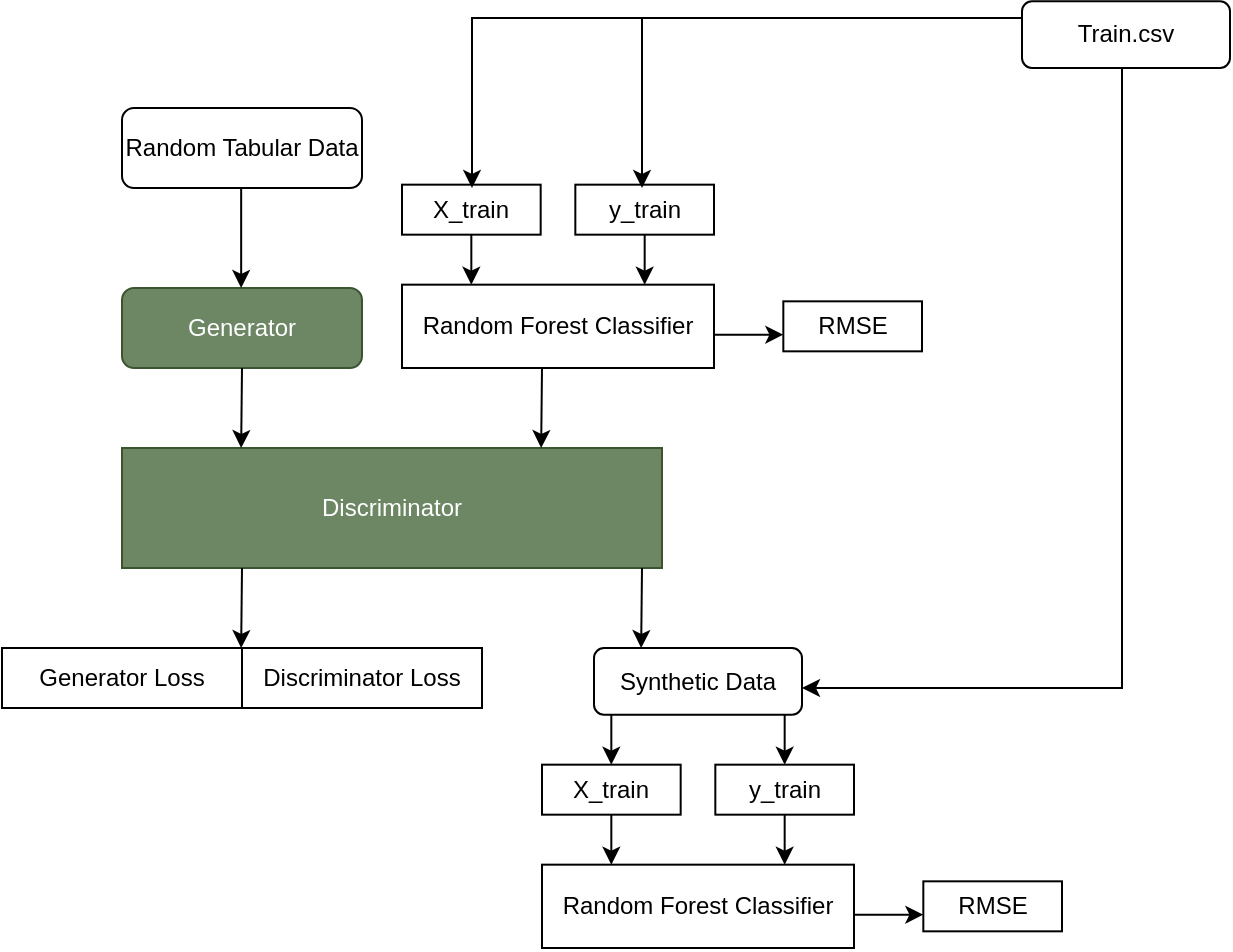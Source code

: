 <mxfile version="20.2.3" type="github">
  <diagram id="C5RBs43oDa-KdzZeNtuy" name="Page-1">
    <mxGraphModel dx="785" dy="463" grid="1" gridSize="10" guides="1" tooltips="1" connect="1" arrows="1" fold="1" page="1" pageScale="1" pageWidth="827" pageHeight="1169" math="0" shadow="0">
      <root>
        <mxCell id="WIyWlLk6GJQsqaUBKTNV-0" />
        <mxCell id="WIyWlLk6GJQsqaUBKTNV-1" parent="WIyWlLk6GJQsqaUBKTNV-0" />
        <mxCell id="GfQH2LzpMEKR52SkH0QB-68" value="" style="group;" vertex="1" connectable="0" parent="WIyWlLk6GJQsqaUBKTNV-1">
          <mxGeometry x="90" y="86.67" width="614" height="473.33" as="geometry" />
        </mxCell>
        <mxCell id="WIyWlLk6GJQsqaUBKTNV-3" value="Random Tabular Data" style="rounded=1;whiteSpace=wrap;html=1;fontSize=12;glass=0;strokeWidth=1;shadow=0;" parent="GfQH2LzpMEKR52SkH0QB-68" vertex="1">
          <mxGeometry x="60" y="53.33" width="120" height="40" as="geometry" />
        </mxCell>
        <mxCell id="GfQH2LzpMEKR52SkH0QB-6" value="Discriminator" style="rounded=0;whiteSpace=wrap;html=1;fillColor=#6d8764;fontColor=#ffffff;strokeColor=#3A5431;" vertex="1" parent="GfQH2LzpMEKR52SkH0QB-68">
          <mxGeometry x="60" y="223.33" width="270" height="60" as="geometry" />
        </mxCell>
        <mxCell id="GfQH2LzpMEKR52SkH0QB-7" value="Generator" style="rounded=1;whiteSpace=wrap;html=1;fillColor=#6d8764;fontColor=#ffffff;strokeColor=#3A5431;" vertex="1" parent="GfQH2LzpMEKR52SkH0QB-68">
          <mxGeometry x="60" y="143.33" width="120" height="40" as="geometry" />
        </mxCell>
        <mxCell id="GfQH2LzpMEKR52SkH0QB-18" value="Generator&amp;nbsp;Loss" style="rounded=0;whiteSpace=wrap;html=1;" vertex="1" parent="GfQH2LzpMEKR52SkH0QB-68">
          <mxGeometry y="323.33" width="120" height="30" as="geometry" />
        </mxCell>
        <mxCell id="GfQH2LzpMEKR52SkH0QB-19" value="Discriminator Loss" style="rounded=0;whiteSpace=wrap;html=1;" vertex="1" parent="GfQH2LzpMEKR52SkH0QB-68">
          <mxGeometry x="120" y="323.33" width="120" height="30" as="geometry" />
        </mxCell>
        <mxCell id="GfQH2LzpMEKR52SkH0QB-22" value="" style="endArrow=classic;html=1;rounded=0;" edge="1" parent="GfQH2LzpMEKR52SkH0QB-68">
          <mxGeometry width="50" height="50" relative="1" as="geometry">
            <mxPoint x="119.58" y="93.33" as="sourcePoint" />
            <mxPoint x="119.58" y="143.33" as="targetPoint" />
          </mxGeometry>
        </mxCell>
        <mxCell id="GfQH2LzpMEKR52SkH0QB-23" value="" style="endArrow=classic;html=1;rounded=0;exitX=0.5;exitY=1;exitDx=0;exitDy=0;" edge="1" parent="GfQH2LzpMEKR52SkH0QB-68" source="GfQH2LzpMEKR52SkH0QB-7">
          <mxGeometry width="50" height="50" relative="1" as="geometry">
            <mxPoint x="120" y="193.33" as="sourcePoint" />
            <mxPoint x="119.58" y="223.33" as="targetPoint" />
          </mxGeometry>
        </mxCell>
        <mxCell id="GfQH2LzpMEKR52SkH0QB-25" value="" style="endArrow=classic;html=1;rounded=0;exitX=0.5;exitY=1;exitDx=0;exitDy=0;" edge="1" parent="GfQH2LzpMEKR52SkH0QB-68">
          <mxGeometry width="50" height="50" relative="1" as="geometry">
            <mxPoint x="270" y="183.33" as="sourcePoint" />
            <mxPoint x="269.58" y="223.33" as="targetPoint" />
          </mxGeometry>
        </mxCell>
        <mxCell id="GfQH2LzpMEKR52SkH0QB-26" value="" style="endArrow=classic;html=1;rounded=0;exitX=0.5;exitY=1;exitDx=0;exitDy=0;" edge="1" parent="GfQH2LzpMEKR52SkH0QB-68">
          <mxGeometry width="50" height="50" relative="1" as="geometry">
            <mxPoint x="320" y="283.33" as="sourcePoint" />
            <mxPoint x="319.58" y="323.33" as="targetPoint" />
          </mxGeometry>
        </mxCell>
        <mxCell id="GfQH2LzpMEKR52SkH0QB-27" value="" style="endArrow=classic;html=1;rounded=0;exitX=0.5;exitY=1;exitDx=0;exitDy=0;" edge="1" parent="GfQH2LzpMEKR52SkH0QB-68">
          <mxGeometry width="50" height="50" relative="1" as="geometry">
            <mxPoint x="120" y="283.33" as="sourcePoint" />
            <mxPoint x="119.58" y="323.33" as="targetPoint" />
          </mxGeometry>
        </mxCell>
        <mxCell id="GfQH2LzpMEKR52SkH0QB-48" value="" style="group" vertex="1" connectable="0" parent="GfQH2LzpMEKR52SkH0QB-68">
          <mxGeometry x="270" y="323.33" width="260" height="150" as="geometry" />
        </mxCell>
        <mxCell id="GfQH2LzpMEKR52SkH0QB-35" value="" style="group" vertex="1" connectable="0" parent="GfQH2LzpMEKR52SkH0QB-48">
          <mxGeometry width="156" height="150" as="geometry" />
        </mxCell>
        <mxCell id="GfQH2LzpMEKR52SkH0QB-3" value="Synthetic Data" style="rounded=1;whiteSpace=wrap;html=1;fontSize=12;glass=0;strokeWidth=1;shadow=0;" vertex="1" parent="GfQH2LzpMEKR52SkH0QB-35">
          <mxGeometry x="26" width="104" height="33.333" as="geometry" />
        </mxCell>
        <mxCell id="GfQH2LzpMEKR52SkH0QB-28" value="X_train" style="rounded=0;whiteSpace=wrap;html=1;" vertex="1" parent="GfQH2LzpMEKR52SkH0QB-35">
          <mxGeometry y="58.333" width="69.333" height="25" as="geometry" />
        </mxCell>
        <mxCell id="GfQH2LzpMEKR52SkH0QB-29" value="y_train" style="rounded=0;whiteSpace=wrap;html=1;" vertex="1" parent="GfQH2LzpMEKR52SkH0QB-35">
          <mxGeometry x="86.667" y="58.333" width="69.333" height="25" as="geometry" />
        </mxCell>
        <mxCell id="GfQH2LzpMEKR52SkH0QB-30" value="" style="endArrow=classic;html=1;rounded=0;" edge="1" parent="GfQH2LzpMEKR52SkH0QB-35">
          <mxGeometry width="50" height="50" relative="1" as="geometry">
            <mxPoint x="34.667" y="33.333" as="sourcePoint" />
            <mxPoint x="34.667" y="58.333" as="targetPoint" />
          </mxGeometry>
        </mxCell>
        <mxCell id="GfQH2LzpMEKR52SkH0QB-31" value="" style="endArrow=classic;html=1;rounded=0;" edge="1" parent="GfQH2LzpMEKR52SkH0QB-35">
          <mxGeometry width="50" height="50" relative="1" as="geometry">
            <mxPoint x="121.333" y="33.333" as="sourcePoint" />
            <mxPoint x="121.333" y="58.333" as="targetPoint" />
          </mxGeometry>
        </mxCell>
        <mxCell id="GfQH2LzpMEKR52SkH0QB-32" value="Random Forest Classifier" style="rounded=0;whiteSpace=wrap;html=1;" vertex="1" parent="GfQH2LzpMEKR52SkH0QB-35">
          <mxGeometry y="108.333" width="156" height="41.667" as="geometry" />
        </mxCell>
        <mxCell id="GfQH2LzpMEKR52SkH0QB-33" value="" style="endArrow=classic;html=1;rounded=0;" edge="1" parent="GfQH2LzpMEKR52SkH0QB-35">
          <mxGeometry width="50" height="50" relative="1" as="geometry">
            <mxPoint x="34.667" y="83.333" as="sourcePoint" />
            <mxPoint x="34.667" y="108.333" as="targetPoint" />
          </mxGeometry>
        </mxCell>
        <mxCell id="GfQH2LzpMEKR52SkH0QB-34" value="" style="endArrow=classic;html=1;rounded=0;" edge="1" parent="GfQH2LzpMEKR52SkH0QB-35">
          <mxGeometry width="50" height="50" relative="1" as="geometry">
            <mxPoint x="121.333" y="83.333" as="sourcePoint" />
            <mxPoint x="121.333" y="108.333" as="targetPoint" />
          </mxGeometry>
        </mxCell>
        <mxCell id="GfQH2LzpMEKR52SkH0QB-46" value="" style="endArrow=classic;html=1;rounded=0;" edge="1" parent="GfQH2LzpMEKR52SkH0QB-48">
          <mxGeometry width="50" height="50" relative="1" as="geometry">
            <mxPoint x="156" y="133.333" as="sourcePoint" />
            <mxPoint x="190.667" y="133.333" as="targetPoint" />
          </mxGeometry>
        </mxCell>
        <mxCell id="GfQH2LzpMEKR52SkH0QB-47" value="RMSE" style="rounded=0;whiteSpace=wrap;html=1;" vertex="1" parent="GfQH2LzpMEKR52SkH0QB-48">
          <mxGeometry x="190.667" y="116.667" width="69.333" height="25" as="geometry" />
        </mxCell>
        <mxCell id="GfQH2LzpMEKR52SkH0QB-49" value="" style="group" vertex="1" connectable="0" parent="GfQH2LzpMEKR52SkH0QB-68">
          <mxGeometry x="200" y="33.33" width="260" height="150" as="geometry" />
        </mxCell>
        <mxCell id="GfQH2LzpMEKR52SkH0QB-50" value="" style="group" vertex="1" connectable="0" parent="GfQH2LzpMEKR52SkH0QB-49">
          <mxGeometry width="156" height="150" as="geometry" />
        </mxCell>
        <mxCell id="GfQH2LzpMEKR52SkH0QB-52" value="X_train" style="rounded=0;whiteSpace=wrap;html=1;" vertex="1" parent="GfQH2LzpMEKR52SkH0QB-50">
          <mxGeometry y="58.333" width="69.333" height="25" as="geometry" />
        </mxCell>
        <mxCell id="GfQH2LzpMEKR52SkH0QB-53" value="y_train" style="rounded=0;whiteSpace=wrap;html=1;" vertex="1" parent="GfQH2LzpMEKR52SkH0QB-50">
          <mxGeometry x="86.667" y="58.333" width="69.333" height="25" as="geometry" />
        </mxCell>
        <mxCell id="GfQH2LzpMEKR52SkH0QB-56" value="Random Forest Classifier" style="rounded=0;whiteSpace=wrap;html=1;" vertex="1" parent="GfQH2LzpMEKR52SkH0QB-50">
          <mxGeometry y="108.333" width="156" height="41.667" as="geometry" />
        </mxCell>
        <mxCell id="GfQH2LzpMEKR52SkH0QB-57" value="" style="endArrow=classic;html=1;rounded=0;" edge="1" parent="GfQH2LzpMEKR52SkH0QB-50">
          <mxGeometry width="50" height="50" relative="1" as="geometry">
            <mxPoint x="34.667" y="83.333" as="sourcePoint" />
            <mxPoint x="34.667" y="108.333" as="targetPoint" />
          </mxGeometry>
        </mxCell>
        <mxCell id="GfQH2LzpMEKR52SkH0QB-58" value="" style="endArrow=classic;html=1;rounded=0;" edge="1" parent="GfQH2LzpMEKR52SkH0QB-50">
          <mxGeometry width="50" height="50" relative="1" as="geometry">
            <mxPoint x="121.333" y="83.333" as="sourcePoint" />
            <mxPoint x="121.333" y="108.333" as="targetPoint" />
          </mxGeometry>
        </mxCell>
        <mxCell id="GfQH2LzpMEKR52SkH0QB-65" value="" style="edgeStyle=segmentEdgeStyle;endArrow=classic;html=1;rounded=0;exitX=0;exitY=0.25;exitDx=0;exitDy=0;" edge="1" parent="GfQH2LzpMEKR52SkH0QB-50" source="GfQH2LzpMEKR52SkH0QB-51">
          <mxGeometry width="50" height="50" relative="1" as="geometry">
            <mxPoint x="156" y="-19.17" as="sourcePoint" />
            <mxPoint x="120" y="60" as="targetPoint" />
          </mxGeometry>
        </mxCell>
        <mxCell id="GfQH2LzpMEKR52SkH0QB-59" value="" style="endArrow=classic;html=1;rounded=0;" edge="1" parent="GfQH2LzpMEKR52SkH0QB-49">
          <mxGeometry width="50" height="50" relative="1" as="geometry">
            <mxPoint x="156" y="133.333" as="sourcePoint" />
            <mxPoint x="190.667" y="133.333" as="targetPoint" />
          </mxGeometry>
        </mxCell>
        <mxCell id="GfQH2LzpMEKR52SkH0QB-60" value="RMSE" style="rounded=0;whiteSpace=wrap;html=1;" vertex="1" parent="GfQH2LzpMEKR52SkH0QB-49">
          <mxGeometry x="190.667" y="116.667" width="69.333" height="25" as="geometry" />
        </mxCell>
        <mxCell id="GfQH2LzpMEKR52SkH0QB-51" value="Train.csv" style="rounded=1;whiteSpace=wrap;html=1;fontSize=12;glass=0;strokeWidth=1;shadow=0;" vertex="1" parent="GfQH2LzpMEKR52SkH0QB-68">
          <mxGeometry x="510" width="104" height="33.333" as="geometry" />
        </mxCell>
        <mxCell id="GfQH2LzpMEKR52SkH0QB-61" value="" style="edgeStyle=segmentEdgeStyle;endArrow=classic;html=1;rounded=0;exitX=0.5;exitY=1;exitDx=0;exitDy=0;" edge="1" parent="GfQH2LzpMEKR52SkH0QB-68" source="GfQH2LzpMEKR52SkH0QB-51">
          <mxGeometry width="50" height="50" relative="1" as="geometry">
            <mxPoint x="510" y="133.33" as="sourcePoint" />
            <mxPoint x="400" y="343.33" as="targetPoint" />
            <Array as="points">
              <mxPoint x="560" y="33.33" />
            </Array>
          </mxGeometry>
        </mxCell>
        <mxCell id="GfQH2LzpMEKR52SkH0QB-67" value="" style="edgeStyle=segmentEdgeStyle;endArrow=classic;html=1;rounded=0;exitX=0;exitY=0.25;exitDx=0;exitDy=0;" edge="1" parent="GfQH2LzpMEKR52SkH0QB-68">
          <mxGeometry width="50" height="50" relative="1" as="geometry">
            <mxPoint x="425" y="8.333" as="sourcePoint" />
            <mxPoint x="235" y="93.33" as="targetPoint" />
          </mxGeometry>
        </mxCell>
      </root>
    </mxGraphModel>
  </diagram>
</mxfile>
